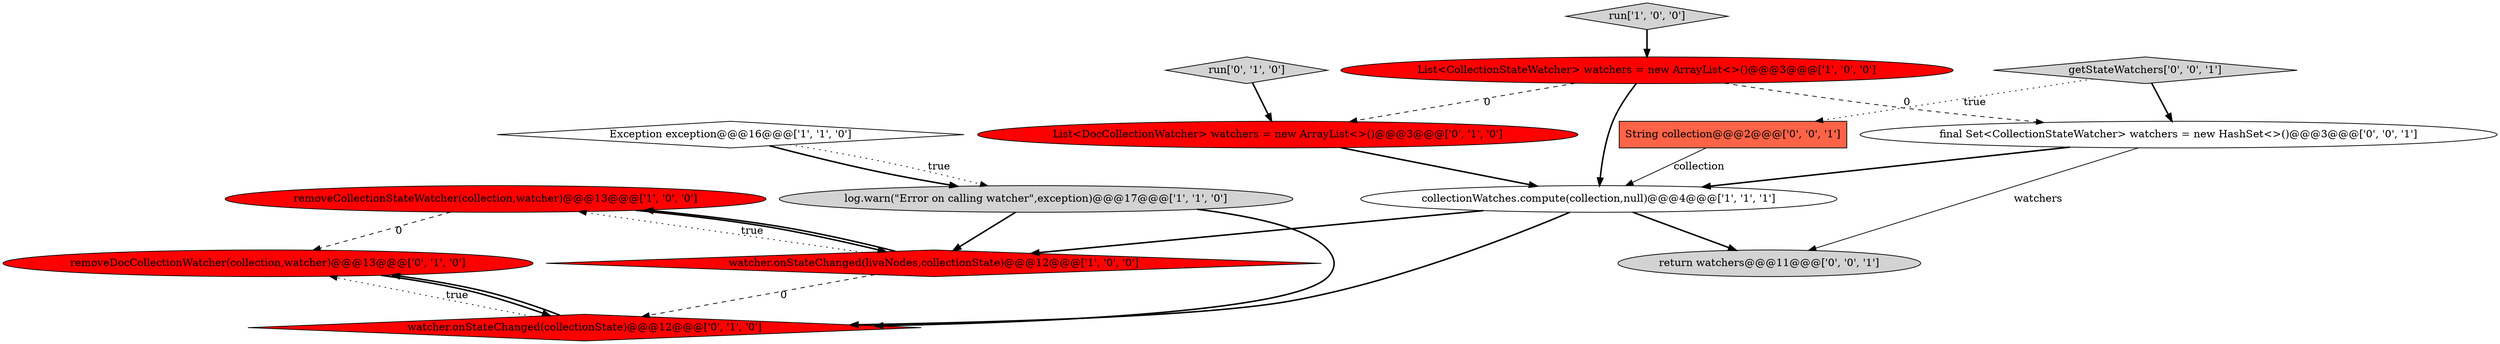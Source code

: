 digraph {
4 [style = filled, label = "removeCollectionStateWatcher(collection,watcher)@@@13@@@['1', '0', '0']", fillcolor = red, shape = ellipse image = "AAA1AAABBB1BBB"];
3 [style = filled, label = "List<CollectionStateWatcher> watchers = new ArrayList<>()@@@3@@@['1', '0', '0']", fillcolor = red, shape = ellipse image = "AAA1AAABBB1BBB"];
8 [style = filled, label = "removeDocCollectionWatcher(collection,watcher)@@@13@@@['0', '1', '0']", fillcolor = red, shape = ellipse image = "AAA1AAABBB2BBB"];
10 [style = filled, label = "List<DocCollectionWatcher> watchers = new ArrayList<>()@@@3@@@['0', '1', '0']", fillcolor = red, shape = ellipse image = "AAA1AAABBB2BBB"];
13 [style = filled, label = "getStateWatchers['0', '0', '1']", fillcolor = lightgray, shape = diamond image = "AAA0AAABBB3BBB"];
7 [style = filled, label = "run['0', '1', '0']", fillcolor = lightgray, shape = diamond image = "AAA0AAABBB2BBB"];
5 [style = filled, label = "Exception exception@@@16@@@['1', '1', '0']", fillcolor = white, shape = diamond image = "AAA0AAABBB1BBB"];
11 [style = filled, label = "final Set<CollectionStateWatcher> watchers = new HashSet<>()@@@3@@@['0', '0', '1']", fillcolor = white, shape = ellipse image = "AAA0AAABBB3BBB"];
1 [style = filled, label = "watcher.onStateChanged(liveNodes,collectionState)@@@12@@@['1', '0', '0']", fillcolor = red, shape = diamond image = "AAA1AAABBB1BBB"];
9 [style = filled, label = "watcher.onStateChanged(collectionState)@@@12@@@['0', '1', '0']", fillcolor = red, shape = diamond image = "AAA1AAABBB2BBB"];
12 [style = filled, label = "return watchers@@@11@@@['0', '0', '1']", fillcolor = lightgray, shape = ellipse image = "AAA0AAABBB3BBB"];
6 [style = filled, label = "collectionWatches.compute(collection,null)@@@4@@@['1', '1', '1']", fillcolor = white, shape = ellipse image = "AAA0AAABBB1BBB"];
0 [style = filled, label = "log.warn(\"Error on calling watcher\",exception)@@@17@@@['1', '1', '0']", fillcolor = lightgray, shape = ellipse image = "AAA0AAABBB1BBB"];
14 [style = filled, label = "String collection@@@2@@@['0', '0', '1']", fillcolor = tomato, shape = box image = "AAA0AAABBB3BBB"];
2 [style = filled, label = "run['1', '0', '0']", fillcolor = lightgray, shape = diamond image = "AAA0AAABBB1BBB"];
1->4 [style = bold, label=""];
0->9 [style = bold, label=""];
7->10 [style = bold, label=""];
2->3 [style = bold, label=""];
11->6 [style = bold, label=""];
11->12 [style = solid, label="watchers"];
3->6 [style = bold, label=""];
1->9 [style = dashed, label="0"];
1->4 [style = dotted, label="true"];
5->0 [style = dotted, label="true"];
9->8 [style = bold, label=""];
13->11 [style = bold, label=""];
10->6 [style = bold, label=""];
9->8 [style = dotted, label="true"];
6->1 [style = bold, label=""];
14->6 [style = solid, label="collection"];
5->0 [style = bold, label=""];
0->1 [style = bold, label=""];
4->8 [style = dashed, label="0"];
8->9 [style = bold, label=""];
4->1 [style = bold, label=""];
3->10 [style = dashed, label="0"];
6->9 [style = bold, label=""];
13->14 [style = dotted, label="true"];
3->11 [style = dashed, label="0"];
6->12 [style = bold, label=""];
}
